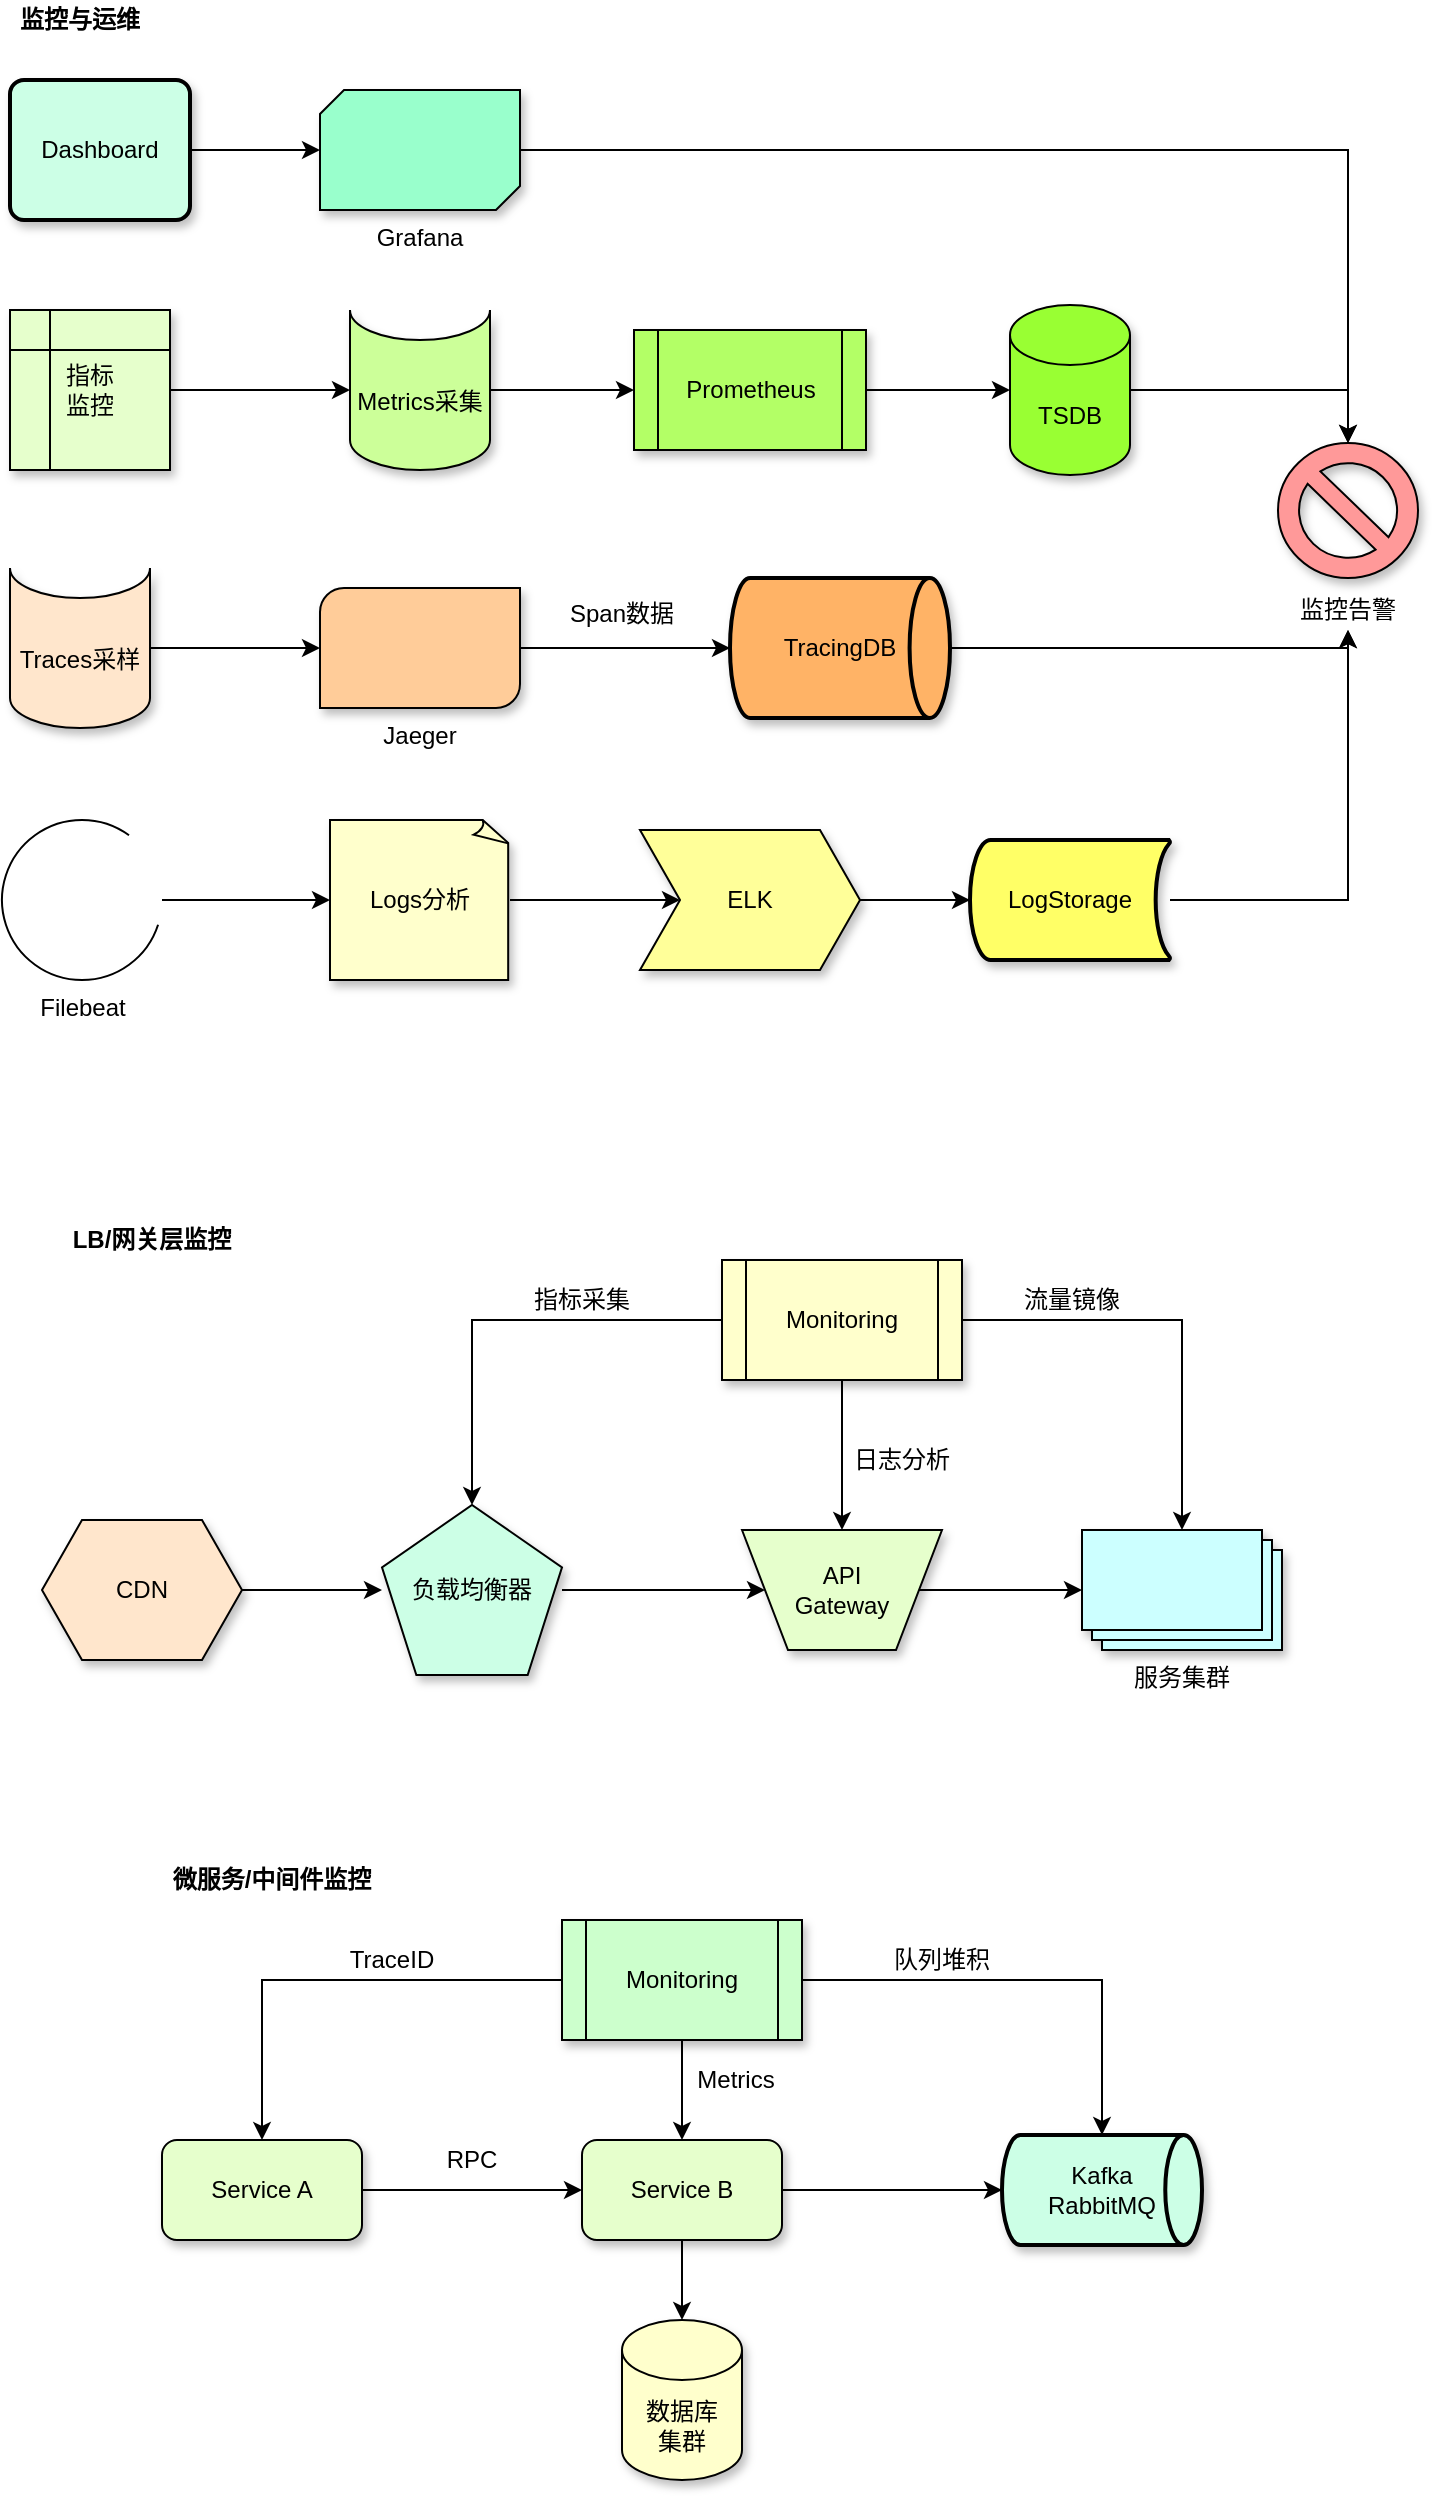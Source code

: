 <mxfile version="28.0.7">
  <diagram name="第 1 页" id="joJdlqB11T2q0y29AOxt">
    <mxGraphModel dx="1073" dy="521" grid="1" gridSize="10" guides="1" tooltips="1" connect="1" arrows="1" fold="1" page="1" pageScale="1" pageWidth="827" pageHeight="1169" math="0" shadow="0">
      <root>
        <mxCell id="0" />
        <mxCell id="1" parent="0" />
        <mxCell id="RT4GVT1Z5PIc4_gb6jFg-1" value="" style="group" parent="1" vertex="1" connectable="0">
          <mxGeometry x="60" y="80" width="708" height="490" as="geometry" />
        </mxCell>
        <mxCell id="RT4GVT1Z5PIc4_gb6jFg-2" value="&lt;span style=&quot;font-size: 12px;&quot;&gt;&lt;b&gt;监控与运维&lt;/b&gt;&lt;/span&gt;" style="text;strokeColor=none;align=center;fillColor=none;html=1;verticalAlign=middle;whiteSpace=wrap;rounded=0;" parent="RT4GVT1Z5PIc4_gb6jFg-1" vertex="1">
          <mxGeometry x="4" width="70" height="20" as="geometry" />
        </mxCell>
        <mxCell id="RT4GVT1Z5PIc4_gb6jFg-3" value="指标&lt;br&gt;监控" style="shape=internalStorage;whiteSpace=wrap;html=1;backgroundOutline=1;fillColor=#E6FFCC;shadow=1;" parent="RT4GVT1Z5PIc4_gb6jFg-1" vertex="1">
          <mxGeometry x="4" y="155" width="80" height="80" as="geometry" />
        </mxCell>
        <mxCell id="RT4GVT1Z5PIc4_gb6jFg-4" value="Prometheus" style="shape=process;whiteSpace=wrap;html=1;backgroundOutline=1;fillColor=#B3FF66;shadow=1;" parent="RT4GVT1Z5PIc4_gb6jFg-1" vertex="1">
          <mxGeometry x="316" y="165" width="116" height="60" as="geometry" />
        </mxCell>
        <mxCell id="RT4GVT1Z5PIc4_gb6jFg-5" value="Grafana" style="verticalLabelPosition=bottom;verticalAlign=top;html=1;shape=mxgraph.basic.diag_snip_rect;dx=6;whiteSpace=wrap;fillColor=#99FFCC;shadow=1;" parent="RT4GVT1Z5PIc4_gb6jFg-1" vertex="1">
          <mxGeometry x="159" y="45" width="100" height="60" as="geometry" />
        </mxCell>
        <mxCell id="RT4GVT1Z5PIc4_gb6jFg-6" style="edgeStyle=orthogonalEdgeStyle;rounded=0;orthogonalLoop=1;jettySize=auto;html=1;" parent="RT4GVT1Z5PIc4_gb6jFg-1" source="RT4GVT1Z5PIc4_gb6jFg-7" target="RT4GVT1Z5PIc4_gb6jFg-8" edge="1">
          <mxGeometry relative="1" as="geometry" />
        </mxCell>
        <mxCell id="RT4GVT1Z5PIc4_gb6jFg-7" value="Logs分析" style="whiteSpace=wrap;html=1;shape=mxgraph.basic.document;fillColor=#FFFFCC;shadow=1;" parent="RT4GVT1Z5PIc4_gb6jFg-1" vertex="1">
          <mxGeometry x="164" y="410" width="90" height="80" as="geometry" />
        </mxCell>
        <mxCell id="RT4GVT1Z5PIc4_gb6jFg-8" value="ELK" style="shape=step;perimeter=stepPerimeter;whiteSpace=wrap;html=1;fixedSize=1;fillColor=#FFFF99;shadow=1;" parent="RT4GVT1Z5PIc4_gb6jFg-1" vertex="1">
          <mxGeometry x="319" y="415" width="110" height="70" as="geometry" />
        </mxCell>
        <mxCell id="RT4GVT1Z5PIc4_gb6jFg-9" value="Traces采样" style="shape=cylinder3;whiteSpace=wrap;html=1;boundedLbl=1;backgroundOutline=1;size=15;lid=0;fillColor=#FFE6CC;shadow=1;" parent="RT4GVT1Z5PIc4_gb6jFg-1" vertex="1">
          <mxGeometry x="4" y="284" width="70" height="80" as="geometry" />
        </mxCell>
        <mxCell id="RT4GVT1Z5PIc4_gb6jFg-10" value="&lt;span style=&quot;text-wrap: nowrap;&quot;&gt;监控告警&lt;/span&gt;" style="text;strokeColor=none;align=center;fillColor=none;html=1;verticalAlign=middle;whiteSpace=wrap;rounded=0;" parent="RT4GVT1Z5PIc4_gb6jFg-1" vertex="1">
          <mxGeometry x="648" y="294" width="50" height="21" as="geometry" />
        </mxCell>
        <mxCell id="RT4GVT1Z5PIc4_gb6jFg-11" style="edgeStyle=orthogonalEdgeStyle;rounded=0;orthogonalLoop=1;jettySize=auto;html=1;entryX=0;entryY=0.5;entryDx=0;entryDy=0;" parent="RT4GVT1Z5PIc4_gb6jFg-1" source="RT4GVT1Z5PIc4_gb6jFg-12" target="RT4GVT1Z5PIc4_gb6jFg-4" edge="1">
          <mxGeometry relative="1" as="geometry" />
        </mxCell>
        <mxCell id="RT4GVT1Z5PIc4_gb6jFg-12" value="Metrics采集" style="shape=cylinder3;whiteSpace=wrap;html=1;boundedLbl=1;backgroundOutline=1;size=15;lid=0;fillColor=#CCFF99;shadow=1;" parent="RT4GVT1Z5PIc4_gb6jFg-1" vertex="1">
          <mxGeometry x="174" y="155" width="70" height="80" as="geometry" />
        </mxCell>
        <mxCell id="RT4GVT1Z5PIc4_gb6jFg-13" style="edgeStyle=orthogonalEdgeStyle;rounded=0;orthogonalLoop=1;jettySize=auto;html=1;entryX=0;entryY=0.5;entryDx=0;entryDy=0;entryPerimeter=0;" parent="RT4GVT1Z5PIc4_gb6jFg-1" source="RT4GVT1Z5PIc4_gb6jFg-3" target="RT4GVT1Z5PIc4_gb6jFg-12" edge="1">
          <mxGeometry relative="1" as="geometry" />
        </mxCell>
        <mxCell id="RT4GVT1Z5PIc4_gb6jFg-14" value="Jaeger" style="verticalLabelPosition=bottom;verticalAlign=top;html=1;shape=mxgraph.basic.diag_round_rect;dx=6;whiteSpace=wrap;fillColor=#FFCC99;shadow=1;" parent="RT4GVT1Z5PIc4_gb6jFg-1" vertex="1">
          <mxGeometry x="159" y="294" width="100" height="60" as="geometry" />
        </mxCell>
        <mxCell id="RT4GVT1Z5PIc4_gb6jFg-15" style="edgeStyle=orthogonalEdgeStyle;rounded=0;orthogonalLoop=1;jettySize=auto;html=1;entryX=0;entryY=0.5;entryDx=0;entryDy=0;entryPerimeter=0;" parent="RT4GVT1Z5PIc4_gb6jFg-1" source="RT4GVT1Z5PIc4_gb6jFg-9" target="RT4GVT1Z5PIc4_gb6jFg-14" edge="1">
          <mxGeometry relative="1" as="geometry" />
        </mxCell>
        <mxCell id="RT4GVT1Z5PIc4_gb6jFg-16" value="Dashboard" style="rounded=1;whiteSpace=wrap;html=1;absoluteArcSize=1;arcSize=14;strokeWidth=2;fillColor=#CCFFE6;shadow=1;" parent="RT4GVT1Z5PIc4_gb6jFg-1" vertex="1">
          <mxGeometry x="4" y="40" width="90" height="70" as="geometry" />
        </mxCell>
        <mxCell id="RT4GVT1Z5PIc4_gb6jFg-17" style="edgeStyle=orthogonalEdgeStyle;rounded=0;orthogonalLoop=1;jettySize=auto;html=1;entryX=0;entryY=0.5;entryDx=0;entryDy=0;entryPerimeter=0;" parent="RT4GVT1Z5PIc4_gb6jFg-1" source="RT4GVT1Z5PIc4_gb6jFg-16" target="RT4GVT1Z5PIc4_gb6jFg-5" edge="1">
          <mxGeometry relative="1" as="geometry" />
        </mxCell>
        <mxCell id="RT4GVT1Z5PIc4_gb6jFg-18" value="" style="verticalLabelPosition=bottom;verticalAlign=top;html=1;shape=mxgraph.basic.no_symbol;fillColor=#FF9999;shadow=1;" parent="RT4GVT1Z5PIc4_gb6jFg-1" vertex="1">
          <mxGeometry x="638" y="221.5" width="70" height="67.5" as="geometry" />
        </mxCell>
        <mxCell id="RT4GVT1Z5PIc4_gb6jFg-19" value="TSDB" style="shape=cylinder3;whiteSpace=wrap;html=1;boundedLbl=1;backgroundOutline=1;size=15;fillColor=#99FF33;shadow=1;" parent="RT4GVT1Z5PIc4_gb6jFg-1" vertex="1">
          <mxGeometry x="504" y="152.5" width="60" height="85" as="geometry" />
        </mxCell>
        <mxCell id="RT4GVT1Z5PIc4_gb6jFg-20" style="edgeStyle=orthogonalEdgeStyle;rounded=0;orthogonalLoop=1;jettySize=auto;html=1;entryX=0;entryY=0.5;entryDx=0;entryDy=0;entryPerimeter=0;" parent="RT4GVT1Z5PIc4_gb6jFg-1" source="RT4GVT1Z5PIc4_gb6jFg-4" target="RT4GVT1Z5PIc4_gb6jFg-19" edge="1">
          <mxGeometry relative="1" as="geometry" />
        </mxCell>
        <mxCell id="RT4GVT1Z5PIc4_gb6jFg-21" value="Filebeat" style="verticalLabelPosition=bottom;verticalAlign=top;html=1;shape=mxgraph.basic.arc;startAngle=0.3;endAngle=0.1;fillColor=#FF9999;" parent="RT4GVT1Z5PIc4_gb6jFg-1" vertex="1">
          <mxGeometry y="410" width="80" height="80" as="geometry" />
        </mxCell>
        <mxCell id="RT4GVT1Z5PIc4_gb6jFg-22" style="edgeStyle=orthogonalEdgeStyle;rounded=0;orthogonalLoop=1;jettySize=auto;html=1;entryX=0.5;entryY=1;entryDx=0;entryDy=0;" parent="RT4GVT1Z5PIc4_gb6jFg-1" source="RT4GVT1Z5PIc4_gb6jFg-23" target="RT4GVT1Z5PIc4_gb6jFg-10" edge="1">
          <mxGeometry relative="1" as="geometry" />
        </mxCell>
        <mxCell id="RT4GVT1Z5PIc4_gb6jFg-23" value="LogStorage" style="strokeWidth=2;html=1;shape=mxgraph.flowchart.stored_data;whiteSpace=wrap;fillColor=#FFFF66;shadow=1;" parent="RT4GVT1Z5PIc4_gb6jFg-1" vertex="1">
          <mxGeometry x="484" y="420" width="100" height="60" as="geometry" />
        </mxCell>
        <mxCell id="RT4GVT1Z5PIc4_gb6jFg-24" style="edgeStyle=orthogonalEdgeStyle;rounded=0;orthogonalLoop=1;jettySize=auto;html=1;exitX=1;exitY=0.5;exitDx=0;exitDy=0;entryX=0;entryY=0.5;entryDx=0;entryDy=0;entryPerimeter=0;" parent="RT4GVT1Z5PIc4_gb6jFg-1" source="RT4GVT1Z5PIc4_gb6jFg-8" target="RT4GVT1Z5PIc4_gb6jFg-23" edge="1">
          <mxGeometry relative="1" as="geometry" />
        </mxCell>
        <mxCell id="RT4GVT1Z5PIc4_gb6jFg-25" style="edgeStyle=orthogonalEdgeStyle;rounded=0;orthogonalLoop=1;jettySize=auto;html=1;entryX=0.5;entryY=1;entryDx=0;entryDy=0;" parent="RT4GVT1Z5PIc4_gb6jFg-1" source="RT4GVT1Z5PIc4_gb6jFg-26" target="RT4GVT1Z5PIc4_gb6jFg-10" edge="1">
          <mxGeometry relative="1" as="geometry">
            <Array as="points">
              <mxPoint x="673" y="324" />
            </Array>
          </mxGeometry>
        </mxCell>
        <mxCell id="RT4GVT1Z5PIc4_gb6jFg-26" value="TracingDB" style="strokeWidth=2;html=1;shape=mxgraph.flowchart.direct_data;whiteSpace=wrap;fillColor=#FFB366;shadow=1;" parent="RT4GVT1Z5PIc4_gb6jFg-1" vertex="1">
          <mxGeometry x="364" y="289" width="110" height="70" as="geometry" />
        </mxCell>
        <mxCell id="RT4GVT1Z5PIc4_gb6jFg-27" style="edgeStyle=orthogonalEdgeStyle;rounded=0;orthogonalLoop=1;jettySize=auto;html=1;entryX=0;entryY=0.5;entryDx=0;entryDy=0;entryPerimeter=0;" parent="RT4GVT1Z5PIc4_gb6jFg-1" source="RT4GVT1Z5PIc4_gb6jFg-14" target="RT4GVT1Z5PIc4_gb6jFg-26" edge="1">
          <mxGeometry relative="1" as="geometry" />
        </mxCell>
        <mxCell id="RT4GVT1Z5PIc4_gb6jFg-28" value="Span数据" style="text;strokeColor=none;align=center;fillColor=none;html=1;verticalAlign=middle;whiteSpace=wrap;rounded=0;" parent="RT4GVT1Z5PIc4_gb6jFg-1" vertex="1">
          <mxGeometry x="282" y="294" width="56" height="26" as="geometry" />
        </mxCell>
        <mxCell id="RT4GVT1Z5PIc4_gb6jFg-29" style="edgeStyle=orthogonalEdgeStyle;rounded=0;orthogonalLoop=1;jettySize=auto;html=1;entryX=0;entryY=0.5;entryDx=0;entryDy=0;entryPerimeter=0;" parent="RT4GVT1Z5PIc4_gb6jFg-1" source="RT4GVT1Z5PIc4_gb6jFg-21" target="RT4GVT1Z5PIc4_gb6jFg-7" edge="1">
          <mxGeometry relative="1" as="geometry" />
        </mxCell>
        <mxCell id="RT4GVT1Z5PIc4_gb6jFg-30" style="edgeStyle=orthogonalEdgeStyle;rounded=0;orthogonalLoop=1;jettySize=auto;html=1;entryX=0.5;entryY=0;entryDx=0;entryDy=0;entryPerimeter=0;" parent="RT4GVT1Z5PIc4_gb6jFg-1" source="RT4GVT1Z5PIc4_gb6jFg-5" target="RT4GVT1Z5PIc4_gb6jFg-18" edge="1">
          <mxGeometry relative="1" as="geometry" />
        </mxCell>
        <mxCell id="RT4GVT1Z5PIc4_gb6jFg-31" style="edgeStyle=orthogonalEdgeStyle;rounded=0;orthogonalLoop=1;jettySize=auto;html=1;entryX=0.5;entryY=0;entryDx=0;entryDy=0;entryPerimeter=0;" parent="RT4GVT1Z5PIc4_gb6jFg-1" source="RT4GVT1Z5PIc4_gb6jFg-19" target="RT4GVT1Z5PIc4_gb6jFg-18" edge="1">
          <mxGeometry relative="1" as="geometry" />
        </mxCell>
        <mxCell id="hVSB03RB_JKEITZuJXn4-22" value="" style="group" vertex="1" connectable="0" parent="1">
          <mxGeometry x="80" y="690" width="620" height="227.5" as="geometry" />
        </mxCell>
        <mxCell id="hVSB03RB_JKEITZuJXn4-21" value="&lt;b&gt;LB/网关层监控&lt;/b&gt;" style="text;strokeColor=none;align=center;fillColor=none;html=1;verticalAlign=middle;whiteSpace=wrap;rounded=0;" vertex="1" parent="hVSB03RB_JKEITZuJXn4-22">
          <mxGeometry x="10" width="90" height="20" as="geometry" />
        </mxCell>
        <mxCell id="hVSB03RB_JKEITZuJXn4-11" style="edgeStyle=orthogonalEdgeStyle;rounded=0;orthogonalLoop=1;jettySize=auto;html=1;exitX=1;exitY=0.5;exitDx=0;exitDy=0;" edge="1" parent="hVSB03RB_JKEITZuJXn4-22" source="hVSB03RB_JKEITZuJXn4-2" target="hVSB03RB_JKEITZuJXn4-3">
          <mxGeometry relative="1" as="geometry" />
        </mxCell>
        <mxCell id="hVSB03RB_JKEITZuJXn4-2" value="CDN" style="shape=hexagon;perimeter=hexagonPerimeter2;whiteSpace=wrap;html=1;fixedSize=1;fillColor=#FFE6CC;shadow=1;" vertex="1" parent="hVSB03RB_JKEITZuJXn4-22">
          <mxGeometry y="150" width="100" height="70" as="geometry" />
        </mxCell>
        <mxCell id="hVSB03RB_JKEITZuJXn4-12" style="edgeStyle=orthogonalEdgeStyle;rounded=0;orthogonalLoop=1;jettySize=auto;html=1;" edge="1" parent="hVSB03RB_JKEITZuJXn4-22" source="hVSB03RB_JKEITZuJXn4-3" target="hVSB03RB_JKEITZuJXn4-4">
          <mxGeometry relative="1" as="geometry" />
        </mxCell>
        <mxCell id="hVSB03RB_JKEITZuJXn4-3" value="负载均衡器" style="whiteSpace=wrap;html=1;shape=mxgraph.basic.pentagon;fillColor=#CCFFE6;shadow=1;" vertex="1" parent="hVSB03RB_JKEITZuJXn4-22">
          <mxGeometry x="170" y="142.5" width="90" height="85" as="geometry" />
        </mxCell>
        <mxCell id="hVSB03RB_JKEITZuJXn4-13" style="edgeStyle=orthogonalEdgeStyle;rounded=0;orthogonalLoop=1;jettySize=auto;html=1;" edge="1" parent="hVSB03RB_JKEITZuJXn4-22" source="hVSB03RB_JKEITZuJXn4-4" target="hVSB03RB_JKEITZuJXn4-5">
          <mxGeometry relative="1" as="geometry" />
        </mxCell>
        <mxCell id="hVSB03RB_JKEITZuJXn4-4" value="API&lt;br&gt;Gateway" style="verticalLabelPosition=middle;verticalAlign=middle;html=1;shape=trapezoid;perimeter=trapezoidPerimeter;whiteSpace=wrap;size=0.23;arcSize=10;flipV=1;labelPosition=center;align=center;fillColor=#E6FFCC;shadow=1;" vertex="1" parent="hVSB03RB_JKEITZuJXn4-22">
          <mxGeometry x="350" y="155" width="100" height="60" as="geometry" />
        </mxCell>
        <mxCell id="hVSB03RB_JKEITZuJXn4-5" value="服务集群" style="verticalLabelPosition=bottom;verticalAlign=top;html=1;shape=mxgraph.basic.layered_rect;dx=10;outlineConnect=0;whiteSpace=wrap;fillColor=#CCFFFF;shadow=1;" vertex="1" parent="hVSB03RB_JKEITZuJXn4-22">
          <mxGeometry x="520" y="155" width="100" height="60" as="geometry" />
        </mxCell>
        <mxCell id="hVSB03RB_JKEITZuJXn4-14" style="edgeStyle=orthogonalEdgeStyle;rounded=0;orthogonalLoop=1;jettySize=auto;html=1;" edge="1" parent="hVSB03RB_JKEITZuJXn4-22" source="hVSB03RB_JKEITZuJXn4-6" target="hVSB03RB_JKEITZuJXn4-3">
          <mxGeometry relative="1" as="geometry" />
        </mxCell>
        <mxCell id="hVSB03RB_JKEITZuJXn4-15" style="edgeStyle=orthogonalEdgeStyle;rounded=0;orthogonalLoop=1;jettySize=auto;html=1;entryX=0.5;entryY=0;entryDx=0;entryDy=0;" edge="1" parent="hVSB03RB_JKEITZuJXn4-22" source="hVSB03RB_JKEITZuJXn4-6" target="hVSB03RB_JKEITZuJXn4-4">
          <mxGeometry relative="1" as="geometry" />
        </mxCell>
        <mxCell id="hVSB03RB_JKEITZuJXn4-16" style="edgeStyle=orthogonalEdgeStyle;rounded=0;orthogonalLoop=1;jettySize=auto;html=1;" edge="1" parent="hVSB03RB_JKEITZuJXn4-22" source="hVSB03RB_JKEITZuJXn4-6" target="hVSB03RB_JKEITZuJXn4-5">
          <mxGeometry relative="1" as="geometry" />
        </mxCell>
        <mxCell id="hVSB03RB_JKEITZuJXn4-6" value="Monitoring" style="shape=process;whiteSpace=wrap;html=1;backgroundOutline=1;fillColor=#FFFFCC;shadow=1;" vertex="1" parent="hVSB03RB_JKEITZuJXn4-22">
          <mxGeometry x="340" y="20" width="120" height="60" as="geometry" />
        </mxCell>
        <mxCell id="hVSB03RB_JKEITZuJXn4-17" value="指标采集" style="text;strokeColor=none;align=center;fillColor=none;html=1;verticalAlign=middle;whiteSpace=wrap;rounded=0;" vertex="1" parent="hVSB03RB_JKEITZuJXn4-22">
          <mxGeometry x="240" y="30" width="60" height="20" as="geometry" />
        </mxCell>
        <mxCell id="hVSB03RB_JKEITZuJXn4-18" value="日志分析" style="text;strokeColor=none;align=center;fillColor=none;html=1;verticalAlign=middle;whiteSpace=wrap;rounded=0;" vertex="1" parent="hVSB03RB_JKEITZuJXn4-22">
          <mxGeometry x="400" y="110" width="60" height="20" as="geometry" />
        </mxCell>
        <mxCell id="hVSB03RB_JKEITZuJXn4-19" value="流量镜像" style="text;strokeColor=none;align=center;fillColor=none;html=1;verticalAlign=middle;whiteSpace=wrap;rounded=0;" vertex="1" parent="hVSB03RB_JKEITZuJXn4-22">
          <mxGeometry x="490" y="30" width="50" height="20" as="geometry" />
        </mxCell>
        <mxCell id="hVSB03RB_JKEITZuJXn4-39" value="" style="group" vertex="1" connectable="0" parent="1">
          <mxGeometry x="140" y="1010" width="520" height="310" as="geometry" />
        </mxCell>
        <mxCell id="hVSB03RB_JKEITZuJXn4-32" style="edgeStyle=orthogonalEdgeStyle;rounded=0;orthogonalLoop=1;jettySize=auto;html=1;entryX=0;entryY=0.5;entryDx=0;entryDy=0;" edge="1" parent="hVSB03RB_JKEITZuJXn4-39" source="hVSB03RB_JKEITZuJXn4-23" target="hVSB03RB_JKEITZuJXn4-24">
          <mxGeometry relative="1" as="geometry" />
        </mxCell>
        <mxCell id="hVSB03RB_JKEITZuJXn4-23" value="Service A" style="rounded=1;whiteSpace=wrap;html=1;fillColor=#E6FFCC;shadow=1;" vertex="1" parent="hVSB03RB_JKEITZuJXn4-39">
          <mxGeometry y="140" width="100" height="50" as="geometry" />
        </mxCell>
        <mxCell id="hVSB03RB_JKEITZuJXn4-24" value="Service B" style="rounded=1;whiteSpace=wrap;html=1;fillColor=#E6FFCC;shadow=1;" vertex="1" parent="hVSB03RB_JKEITZuJXn4-39">
          <mxGeometry x="210" y="140" width="100" height="50" as="geometry" />
        </mxCell>
        <mxCell id="hVSB03RB_JKEITZuJXn4-25" value="数据库&lt;br&gt;集群" style="shape=cylinder3;whiteSpace=wrap;html=1;boundedLbl=1;backgroundOutline=1;size=15;fillColor=#FFFFCC;shadow=1;" vertex="1" parent="hVSB03RB_JKEITZuJXn4-39">
          <mxGeometry x="230" y="230" width="60" height="80" as="geometry" />
        </mxCell>
        <mxCell id="hVSB03RB_JKEITZuJXn4-26" value="Kafka&lt;br&gt;RabbitMQ" style="strokeWidth=2;html=1;shape=mxgraph.flowchart.direct_data;whiteSpace=wrap;fillColor=#CCFFE6;shadow=1;" vertex="1" parent="hVSB03RB_JKEITZuJXn4-39">
          <mxGeometry x="420" y="137.5" width="100" height="55" as="geometry" />
        </mxCell>
        <mxCell id="hVSB03RB_JKEITZuJXn4-29" style="edgeStyle=orthogonalEdgeStyle;rounded=0;orthogonalLoop=1;jettySize=auto;html=1;entryX=0.5;entryY=0;entryDx=0;entryDy=0;" edge="1" parent="hVSB03RB_JKEITZuJXn4-39" source="hVSB03RB_JKEITZuJXn4-27" target="hVSB03RB_JKEITZuJXn4-23">
          <mxGeometry relative="1" as="geometry" />
        </mxCell>
        <mxCell id="hVSB03RB_JKEITZuJXn4-30" style="edgeStyle=orthogonalEdgeStyle;rounded=0;orthogonalLoop=1;jettySize=auto;html=1;entryX=0.5;entryY=0;entryDx=0;entryDy=0;" edge="1" parent="hVSB03RB_JKEITZuJXn4-39" source="hVSB03RB_JKEITZuJXn4-27" target="hVSB03RB_JKEITZuJXn4-24">
          <mxGeometry relative="1" as="geometry" />
        </mxCell>
        <mxCell id="hVSB03RB_JKEITZuJXn4-27" value="Monitoring" style="shape=process;whiteSpace=wrap;html=1;backgroundOutline=1;fillColor=#CCFFCC;shadow=1;" vertex="1" parent="hVSB03RB_JKEITZuJXn4-39">
          <mxGeometry x="200" y="30" width="120" height="60" as="geometry" />
        </mxCell>
        <mxCell id="hVSB03RB_JKEITZuJXn4-28" style="edgeStyle=orthogonalEdgeStyle;rounded=0;orthogonalLoop=1;jettySize=auto;html=1;entryX=0.5;entryY=0;entryDx=0;entryDy=0;entryPerimeter=0;" edge="1" parent="hVSB03RB_JKEITZuJXn4-39" source="hVSB03RB_JKEITZuJXn4-27" target="hVSB03RB_JKEITZuJXn4-26">
          <mxGeometry relative="1" as="geometry" />
        </mxCell>
        <mxCell id="hVSB03RB_JKEITZuJXn4-31" style="edgeStyle=orthogonalEdgeStyle;rounded=0;orthogonalLoop=1;jettySize=auto;html=1;entryX=0.5;entryY=0;entryDx=0;entryDy=0;entryPerimeter=0;" edge="1" parent="hVSB03RB_JKEITZuJXn4-39" source="hVSB03RB_JKEITZuJXn4-24" target="hVSB03RB_JKEITZuJXn4-25">
          <mxGeometry relative="1" as="geometry" />
        </mxCell>
        <mxCell id="hVSB03RB_JKEITZuJXn4-33" style="edgeStyle=orthogonalEdgeStyle;rounded=0;orthogonalLoop=1;jettySize=auto;html=1;entryX=0;entryY=0.5;entryDx=0;entryDy=0;entryPerimeter=0;" edge="1" parent="hVSB03RB_JKEITZuJXn4-39" source="hVSB03RB_JKEITZuJXn4-24" target="hVSB03RB_JKEITZuJXn4-26">
          <mxGeometry relative="1" as="geometry" />
        </mxCell>
        <mxCell id="hVSB03RB_JKEITZuJXn4-34" value="TraceID" style="text;strokeColor=none;align=center;fillColor=none;html=1;verticalAlign=middle;whiteSpace=wrap;rounded=0;" vertex="1" parent="hVSB03RB_JKEITZuJXn4-39">
          <mxGeometry x="90" y="40" width="50" height="20" as="geometry" />
        </mxCell>
        <mxCell id="hVSB03RB_JKEITZuJXn4-35" value="RPC" style="text;strokeColor=none;align=center;fillColor=none;html=1;verticalAlign=middle;whiteSpace=wrap;rounded=0;" vertex="1" parent="hVSB03RB_JKEITZuJXn4-39">
          <mxGeometry x="140" y="140" width="30" height="20" as="geometry" />
        </mxCell>
        <mxCell id="hVSB03RB_JKEITZuJXn4-36" value="Metrics" style="text;strokeColor=none;align=center;fillColor=none;html=1;verticalAlign=middle;whiteSpace=wrap;rounded=0;" vertex="1" parent="hVSB03RB_JKEITZuJXn4-39">
          <mxGeometry x="264" y="100" width="46" height="20" as="geometry" />
        </mxCell>
        <mxCell id="hVSB03RB_JKEITZuJXn4-37" value="队列堆积" style="text;strokeColor=none;align=center;fillColor=none;html=1;verticalAlign=middle;whiteSpace=wrap;rounded=0;" vertex="1" parent="hVSB03RB_JKEITZuJXn4-39">
          <mxGeometry x="360" y="40" width="60" height="20" as="geometry" />
        </mxCell>
        <mxCell id="hVSB03RB_JKEITZuJXn4-38" value="&lt;b&gt;微服务/中间件监控&lt;/b&gt;" style="text;strokeColor=none;align=center;fillColor=none;html=1;verticalAlign=middle;whiteSpace=wrap;rounded=0;" vertex="1" parent="hVSB03RB_JKEITZuJXn4-39">
          <mxGeometry width="110" height="20" as="geometry" />
        </mxCell>
      </root>
    </mxGraphModel>
  </diagram>
</mxfile>
